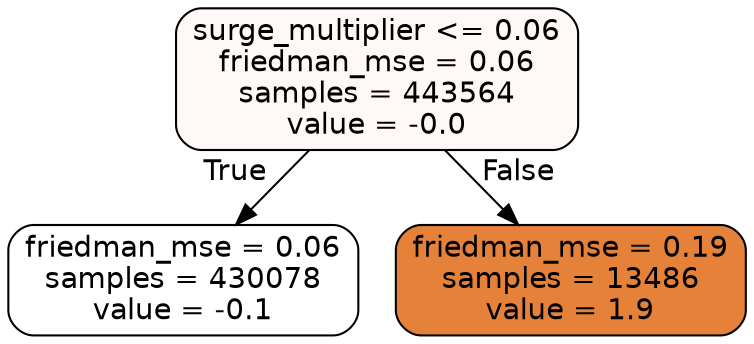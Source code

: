digraph Tree {
node [shape=box, style="filled, rounded", color="black", fontname="helvetica"] ;
edge [fontname="helvetica"] ;
0 [label="surge_multiplier <= 0.06\nfriedman_mse = 0.06\nsamples = 443564\nvalue = -0.0", fillcolor="#fef9f6"] ;
1 [label="friedman_mse = 0.06\nsamples = 430078\nvalue = -0.1", fillcolor="#ffffff"] ;
0 -> 1 [labeldistance=2.5, labelangle=45, headlabel="True"] ;
2 [label="friedman_mse = 0.19\nsamples = 13486\nvalue = 1.9", fillcolor="#e58139"] ;
0 -> 2 [labeldistance=2.5, labelangle=-45, headlabel="False"] ;
}